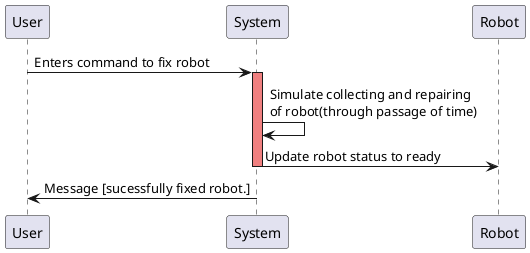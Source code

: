 @startuml

User -> System: Enters command to fix robot
activate System #LightCoral
System -> System: Simulate collecting and repairing \nof robot(through passage of time)
System -> Robot : Update robot status to ready
deactivate
System -> User: Message [sucessfully fixed robot.] 

@enduml 